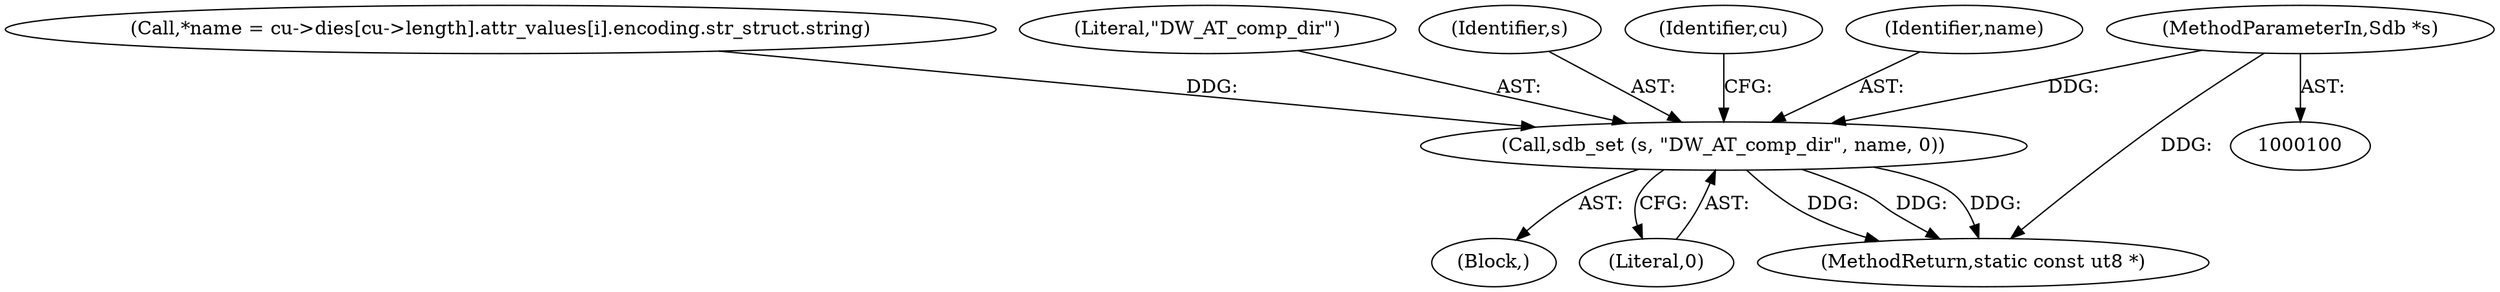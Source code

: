 digraph "0_radare2_2ca9ab45891b6ae8e32b6c28c81eebca059cbe5d_1@pointer" {
"1000101" [label="(MethodParameterIn,Sdb *s)"];
"1000434" [label="(Call,sdb_set (s, \"DW_AT_comp_dir\", name, 0))"];
"1000413" [label="(Block,)"];
"1000415" [label="(Call,*name = cu->dies[cu->length].attr_values[i].encoding.str_struct.string)"];
"1000436" [label="(Literal,\"DW_AT_comp_dir\")"];
"1000438" [label="(Literal,0)"];
"1000435" [label="(Identifier,s)"];
"1000443" [label="(Identifier,cu)"];
"1000437" [label="(Identifier,name)"];
"1000434" [label="(Call,sdb_set (s, \"DW_AT_comp_dir\", name, 0))"];
"1000101" [label="(MethodParameterIn,Sdb *s)"];
"1000455" [label="(MethodReturn,static const ut8 *)"];
"1000101" -> "1000100"  [label="AST: "];
"1000101" -> "1000455"  [label="DDG: "];
"1000101" -> "1000434"  [label="DDG: "];
"1000434" -> "1000413"  [label="AST: "];
"1000434" -> "1000438"  [label="CFG: "];
"1000435" -> "1000434"  [label="AST: "];
"1000436" -> "1000434"  [label="AST: "];
"1000437" -> "1000434"  [label="AST: "];
"1000438" -> "1000434"  [label="AST: "];
"1000443" -> "1000434"  [label="CFG: "];
"1000434" -> "1000455"  [label="DDG: "];
"1000434" -> "1000455"  [label="DDG: "];
"1000434" -> "1000455"  [label="DDG: "];
"1000415" -> "1000434"  [label="DDG: "];
}
